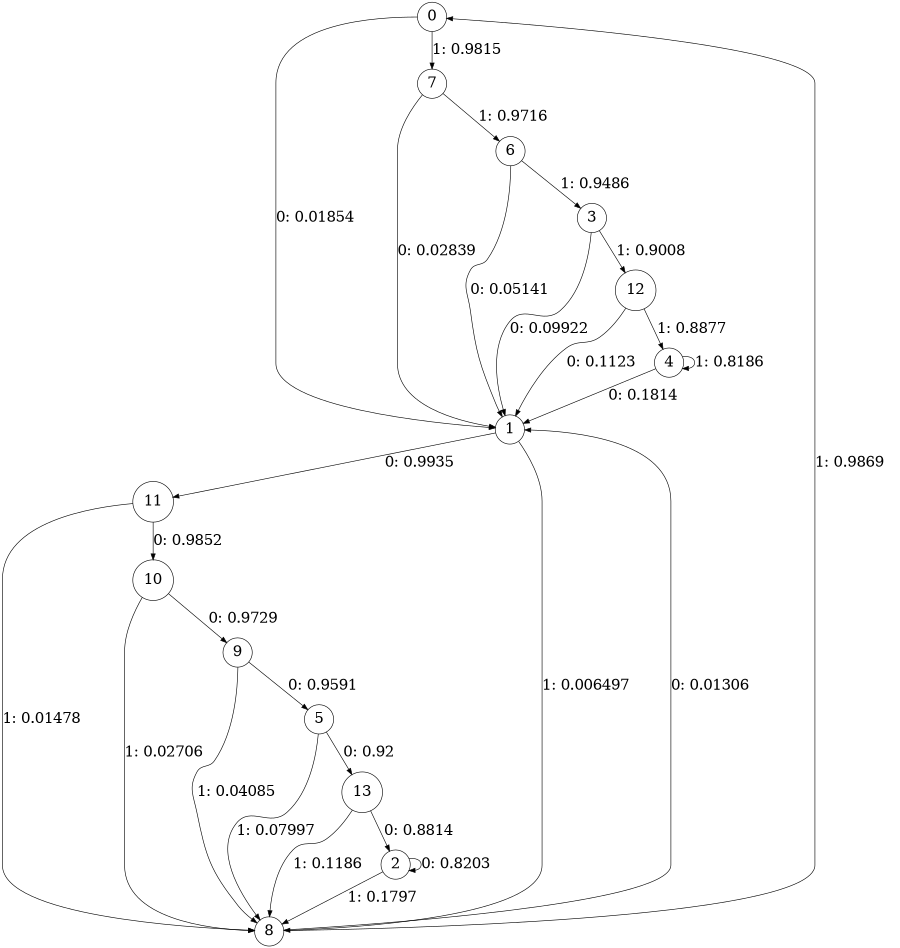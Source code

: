 digraph "ch2_both_grouped_diff_L8" {
size = "6,8.5";
ratio = "fill";
node [shape = circle];
node [fontsize = 24];
edge [fontsize = 24];
0 -> 1 [label = "0: 0.01854  "];
0 -> 7 [label = "1: 0.9815   "];
1 -> 11 [label = "0: 0.9935   "];
1 -> 8 [label = "1: 0.006497  "];
2 -> 2 [label = "0: 0.8203   "];
2 -> 8 [label = "1: 0.1797   "];
3 -> 1 [label = "0: 0.09922  "];
3 -> 12 [label = "1: 0.9008   "];
4 -> 1 [label = "0: 0.1814   "];
4 -> 4 [label = "1: 0.8186   "];
5 -> 13 [label = "0: 0.92     "];
5 -> 8 [label = "1: 0.07997  "];
6 -> 1 [label = "0: 0.05141  "];
6 -> 3 [label = "1: 0.9486   "];
7 -> 1 [label = "0: 0.02839  "];
7 -> 6 [label = "1: 0.9716   "];
8 -> 1 [label = "0: 0.01306  "];
8 -> 0 [label = "1: 0.9869   "];
9 -> 5 [label = "0: 0.9591   "];
9 -> 8 [label = "1: 0.04085  "];
10 -> 9 [label = "0: 0.9729   "];
10 -> 8 [label = "1: 0.02706  "];
11 -> 10 [label = "0: 0.9852   "];
11 -> 8 [label = "1: 0.01478  "];
12 -> 1 [label = "0: 0.1123   "];
12 -> 4 [label = "1: 0.8877   "];
13 -> 2 [label = "0: 0.8814   "];
13 -> 8 [label = "1: 0.1186   "];
}